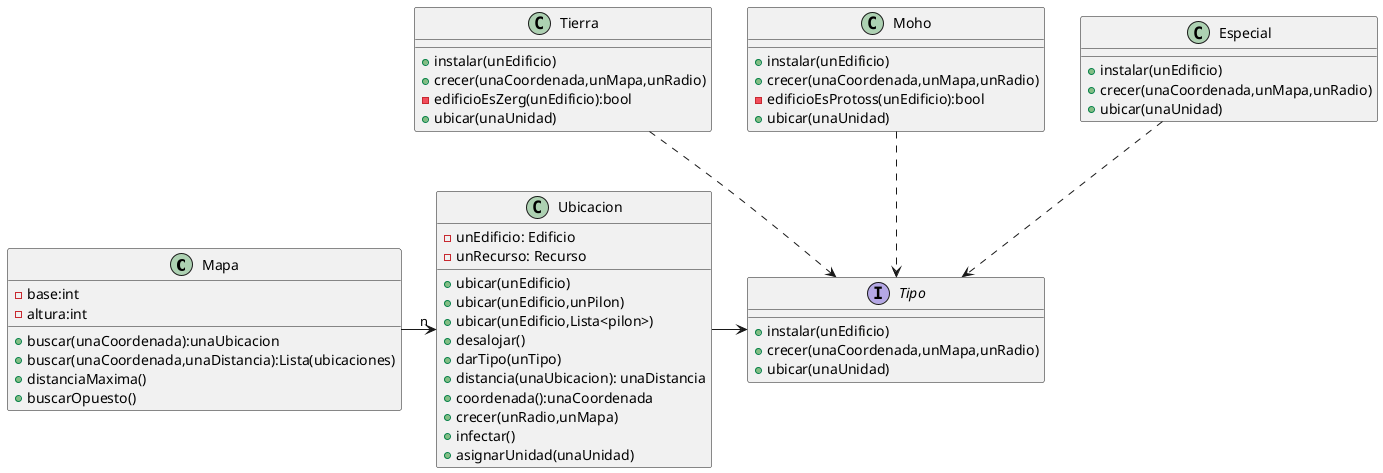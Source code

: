 @startuml
'https://plantuml.com/sequence-diagram

class Mapa{
    -base:int
    -altura:int
    +buscar(unaCoordenada):unaUbicacion
    +buscar(unaCoordenada,unaDistancia):Lista(ubicaciones)
    +distanciaMaxima()
    +buscarOpuesto()
}

class Ubicacion{
    -unEdificio: Edificio
    -unRecurso: Recurso

    +ubicar(unEdificio)
    +ubicar(unEdificio,unPilon)
    +ubicar(unEdificio,Lista<pilon>)
    +desalojar()
    +darTipo(unTipo)
    +distancia(unaUbicacion): unaDistancia
    +coordenada():unaCoordenada
    +crecer(unRadio,unMapa)
    +infectar()
    +asignarUnidad(unaUnidad)
}

interface Tipo {
    +instalar(unEdificio)
    +crecer(unaCoordenada,unMapa,unRadio)
    +ubicar(unaUnidad)
}

class Tierra{
     +instalar(unEdificio)
     +crecer(unaCoordenada,unMapa,unRadio)
     -edificioEsZerg(unEdificio):bool
     +ubicar(unaUnidad)
}
class Moho{
     +instalar(unEdificio)
     +crecer(unaCoordenada,unMapa,unRadio)
     -edificioEsProtoss(unEdificio):bool
     +ubicar(unaUnidad)
}
class Especial{
     +instalar(unEdificio)
     +crecer(unaCoordenada,unMapa,unRadio)
     +ubicar(unaUnidad)
}

Mapa -> "n" Ubicacion
Ubicacion -> Tipo
Tierra ..> Tipo
Moho ..> Tipo
Especial ..> Tipo
@enduml